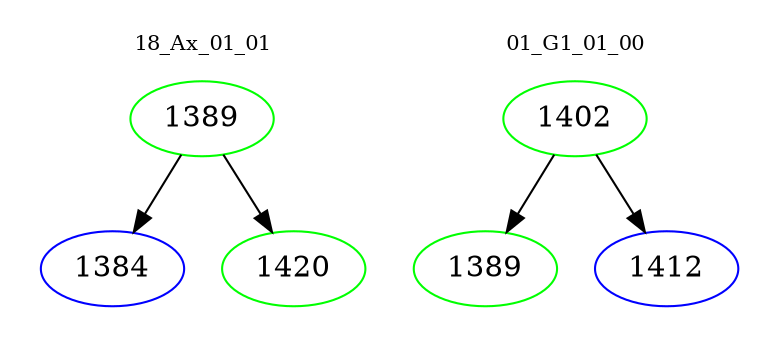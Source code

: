 digraph{
subgraph cluster_0 {
color = white
label = "18_Ax_01_01";
fontsize=10;
T0_1389 [label="1389", color="green"]
T0_1389 -> T0_1384 [color="black"]
T0_1384 [label="1384", color="blue"]
T0_1389 -> T0_1420 [color="black"]
T0_1420 [label="1420", color="green"]
}
subgraph cluster_1 {
color = white
label = "01_G1_01_00";
fontsize=10;
T1_1402 [label="1402", color="green"]
T1_1402 -> T1_1389 [color="black"]
T1_1389 [label="1389", color="green"]
T1_1402 -> T1_1412 [color="black"]
T1_1412 [label="1412", color="blue"]
}
}
